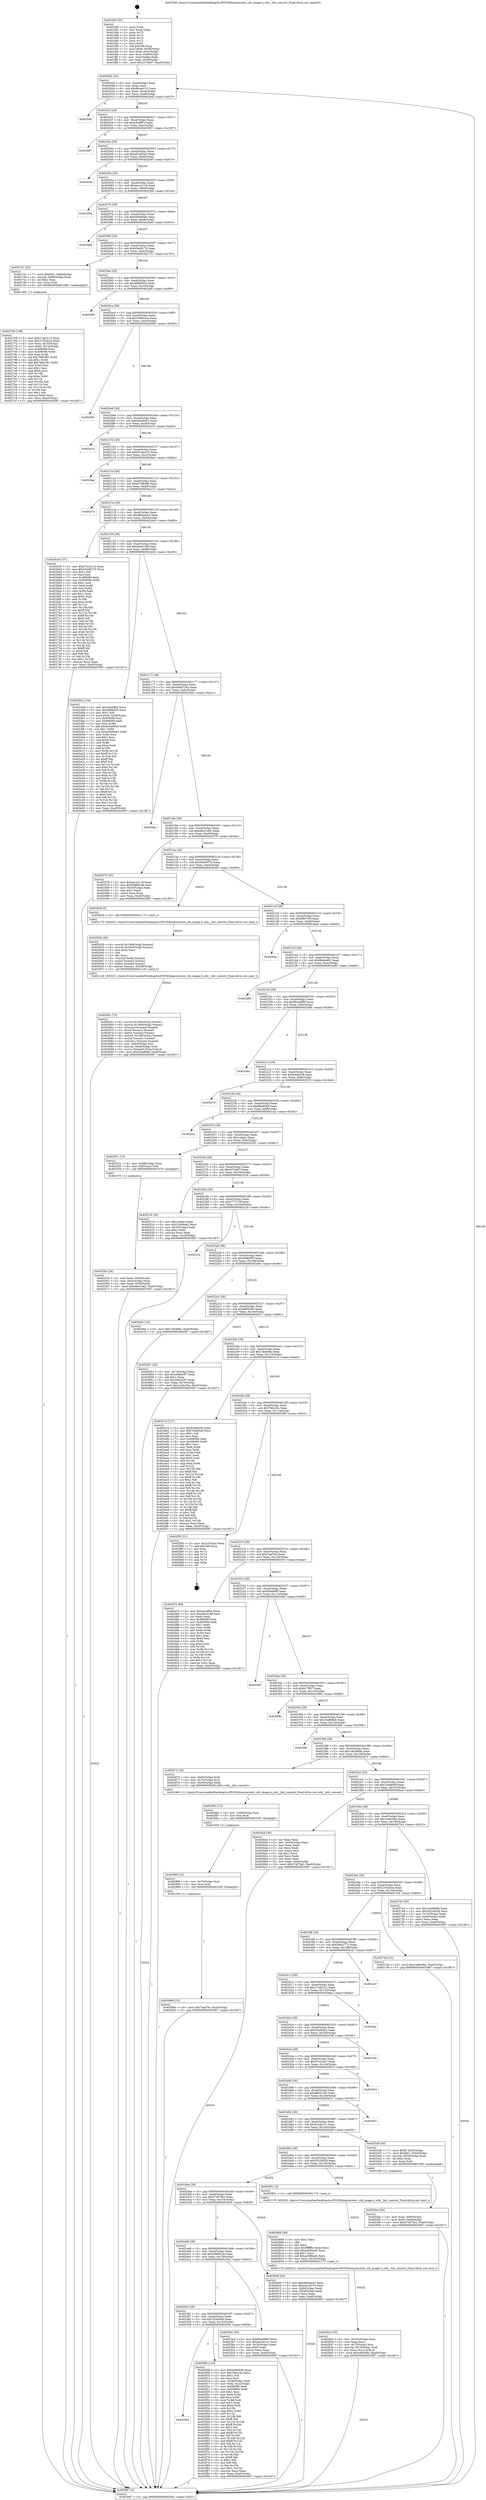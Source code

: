 digraph "0x401fd0" {
  label = "0x401fd0 (/mnt/c/Users/mathe/Desktop/tcc/POCII/binaries/extr_stb_image.h_stbi__hdr_convert_Final-ollvm.out::main(0))"
  labelloc = "t"
  node[shape=record]

  Entry [label="",width=0.3,height=0.3,shape=circle,fillcolor=black,style=filled]
  "0x402002" [label="{
     0x402002 [32]\l
     | [instrs]\l
     &nbsp;&nbsp;0x402002 \<+6\>: mov -0xa0(%rbp),%eax\l
     &nbsp;&nbsp;0x402008 \<+2\>: mov %eax,%ecx\l
     &nbsp;&nbsp;0x40200a \<+6\>: sub $0x86aab110,%ecx\l
     &nbsp;&nbsp;0x402010 \<+6\>: mov %eax,-0xa4(%rbp)\l
     &nbsp;&nbsp;0x402016 \<+6\>: mov %ecx,-0xa8(%rbp)\l
     &nbsp;&nbsp;0x40201c \<+6\>: je 0000000000402b4f \<main+0xb7f\>\l
  }"]
  "0x402b4f" [label="{
     0x402b4f\l
  }", style=dashed]
  "0x402022" [label="{
     0x402022 [28]\l
     | [instrs]\l
     &nbsp;&nbsp;0x402022 \<+5\>: jmp 0000000000402027 \<main+0x57\>\l
     &nbsp;&nbsp;0x402027 \<+6\>: mov -0xa4(%rbp),%eax\l
     &nbsp;&nbsp;0x40202d \<+5\>: sub $0xa4ceff54,%eax\l
     &nbsp;&nbsp;0x402032 \<+6\>: mov %eax,-0xac(%rbp)\l
     &nbsp;&nbsp;0x402038 \<+6\>: je 0000000000403067 \<main+0x1097\>\l
  }"]
  Exit [label="",width=0.3,height=0.3,shape=circle,fillcolor=black,style=filled,peripheries=2]
  "0x403067" [label="{
     0x403067\l
  }", style=dashed]
  "0x40203e" [label="{
     0x40203e [28]\l
     | [instrs]\l
     &nbsp;&nbsp;0x40203e \<+5\>: jmp 0000000000402043 \<main+0x73\>\l
     &nbsp;&nbsp;0x402043 \<+6\>: mov -0xa4(%rbp),%eax\l
     &nbsp;&nbsp;0x402049 \<+5\>: sub $0xad1b92a2,%eax\l
     &nbsp;&nbsp;0x40204e \<+6\>: mov %eax,-0xb0(%rbp)\l
     &nbsp;&nbsp;0x402054 \<+6\>: je 0000000000402b40 \<main+0xb70\>\l
  }"]
  "0x40250e" [label="{
     0x40250e\l
  }", style=dashed]
  "0x402b40" [label="{
     0x402b40\l
  }", style=dashed]
  "0x40205a" [label="{
     0x40205a [28]\l
     | [instrs]\l
     &nbsp;&nbsp;0x40205a \<+5\>: jmp 000000000040205f \<main+0x8f\>\l
     &nbsp;&nbsp;0x40205f \<+6\>: mov -0xa4(%rbp),%eax\l
     &nbsp;&nbsp;0x402065 \<+5\>: sub $0xaec1a118,%eax\l
     &nbsp;&nbsp;0x40206a \<+6\>: mov %eax,-0xb4(%rbp)\l
     &nbsp;&nbsp;0x402070 \<+6\>: je 0000000000402594 \<main+0x5c4\>\l
  }"]
  "0x402f06" [label="{
     0x402f06 [143]\l
     | [instrs]\l
     &nbsp;&nbsp;0x402f06 \<+5\>: mov $0xfc04e039,%eax\l
     &nbsp;&nbsp;0x402f0b \<+5\>: mov $0x79dc242,%ecx\l
     &nbsp;&nbsp;0x402f10 \<+2\>: mov $0x1,%dl\l
     &nbsp;&nbsp;0x402f12 \<+2\>: xor %esi,%esi\l
     &nbsp;&nbsp;0x402f14 \<+3\>: mov -0x38(%rbp),%edi\l
     &nbsp;&nbsp;0x402f17 \<+3\>: mov %edi,-0x2c(%rbp)\l
     &nbsp;&nbsp;0x402f1a \<+7\>: mov 0x406080,%edi\l
     &nbsp;&nbsp;0x402f21 \<+8\>: mov 0x406094,%r8d\l
     &nbsp;&nbsp;0x402f29 \<+3\>: sub $0x1,%esi\l
     &nbsp;&nbsp;0x402f2c \<+3\>: mov %edi,%r9d\l
     &nbsp;&nbsp;0x402f2f \<+3\>: add %esi,%r9d\l
     &nbsp;&nbsp;0x402f32 \<+4\>: imul %r9d,%edi\l
     &nbsp;&nbsp;0x402f36 \<+3\>: and $0x1,%edi\l
     &nbsp;&nbsp;0x402f39 \<+3\>: cmp $0x0,%edi\l
     &nbsp;&nbsp;0x402f3c \<+4\>: sete %r10b\l
     &nbsp;&nbsp;0x402f40 \<+4\>: cmp $0xa,%r8d\l
     &nbsp;&nbsp;0x402f44 \<+4\>: setl %r11b\l
     &nbsp;&nbsp;0x402f48 \<+3\>: mov %r10b,%bl\l
     &nbsp;&nbsp;0x402f4b \<+3\>: xor $0xff,%bl\l
     &nbsp;&nbsp;0x402f4e \<+3\>: mov %r11b,%r14b\l
     &nbsp;&nbsp;0x402f51 \<+4\>: xor $0xff,%r14b\l
     &nbsp;&nbsp;0x402f55 \<+3\>: xor $0x1,%dl\l
     &nbsp;&nbsp;0x402f58 \<+3\>: mov %bl,%r15b\l
     &nbsp;&nbsp;0x402f5b \<+4\>: and $0xff,%r15b\l
     &nbsp;&nbsp;0x402f5f \<+3\>: and %dl,%r10b\l
     &nbsp;&nbsp;0x402f62 \<+3\>: mov %r14b,%r12b\l
     &nbsp;&nbsp;0x402f65 \<+4\>: and $0xff,%r12b\l
     &nbsp;&nbsp;0x402f69 \<+3\>: and %dl,%r11b\l
     &nbsp;&nbsp;0x402f6c \<+3\>: or %r10b,%r15b\l
     &nbsp;&nbsp;0x402f6f \<+3\>: or %r11b,%r12b\l
     &nbsp;&nbsp;0x402f72 \<+3\>: xor %r12b,%r15b\l
     &nbsp;&nbsp;0x402f75 \<+3\>: or %r14b,%bl\l
     &nbsp;&nbsp;0x402f78 \<+3\>: xor $0xff,%bl\l
     &nbsp;&nbsp;0x402f7b \<+3\>: or $0x1,%dl\l
     &nbsp;&nbsp;0x402f7e \<+2\>: and %dl,%bl\l
     &nbsp;&nbsp;0x402f80 \<+3\>: or %bl,%r15b\l
     &nbsp;&nbsp;0x402f83 \<+4\>: test $0x1,%r15b\l
     &nbsp;&nbsp;0x402f87 \<+3\>: cmovne %ecx,%eax\l
     &nbsp;&nbsp;0x402f8a \<+6\>: mov %eax,-0xa0(%rbp)\l
     &nbsp;&nbsp;0x402f90 \<+5\>: jmp 0000000000403087 \<main+0x10b7\>\l
  }"]
  "0x402594" [label="{
     0x402594\l
  }", style=dashed]
  "0x402076" [label="{
     0x402076 [28]\l
     | [instrs]\l
     &nbsp;&nbsp;0x402076 \<+5\>: jmp 000000000040207b \<main+0xab\>\l
     &nbsp;&nbsp;0x40207b \<+6\>: mov -0xa4(%rbp),%eax\l
     &nbsp;&nbsp;0x402081 \<+5\>: sub $0xb409e6ad,%eax\l
     &nbsp;&nbsp;0x402086 \<+6\>: mov %eax,-0xb8(%rbp)\l
     &nbsp;&nbsp;0x40208c \<+6\>: je 00000000004028e8 \<main+0x918\>\l
  }"]
  "0x40289b" [label="{
     0x40289b [15]\l
     | [instrs]\l
     &nbsp;&nbsp;0x40289b \<+10\>: movl $0x7eaf70e,-0xa0(%rbp)\l
     &nbsp;&nbsp;0x4028a5 \<+5\>: jmp 0000000000403087 \<main+0x10b7\>\l
  }"]
  "0x4028e8" [label="{
     0x4028e8\l
  }", style=dashed]
  "0x402092" [label="{
     0x402092 [28]\l
     | [instrs]\l
     &nbsp;&nbsp;0x402092 \<+5\>: jmp 0000000000402097 \<main+0xc7\>\l
     &nbsp;&nbsp;0x402097 \<+6\>: mov -0xa4(%rbp),%eax\l
     &nbsp;&nbsp;0x40209d \<+5\>: sub $0xb5e4817b,%eax\l
     &nbsp;&nbsp;0x4020a2 \<+6\>: mov %eax,-0xbc(%rbp)\l
     &nbsp;&nbsp;0x4020a8 \<+6\>: je 0000000000402751 \<main+0x781\>\l
  }"]
  "0x40288f" [label="{
     0x40288f [12]\l
     | [instrs]\l
     &nbsp;&nbsp;0x40288f \<+4\>: mov -0x70(%rbp),%rsi\l
     &nbsp;&nbsp;0x402893 \<+3\>: mov %rsi,%rdi\l
     &nbsp;&nbsp;0x402896 \<+5\>: call 0000000000401030 \<free@plt\>\l
     | [calls]\l
     &nbsp;&nbsp;0x401030 \{1\} (unknown)\l
  }"]
  "0x402751" [label="{
     0x402751 [23]\l
     | [instrs]\l
     &nbsp;&nbsp;0x402751 \<+7\>: movl $0xfe01,-0x68(%rbp)\l
     &nbsp;&nbsp;0x402758 \<+4\>: movslq -0x68(%rbp),%rax\l
     &nbsp;&nbsp;0x40275c \<+4\>: shl $0x2,%rax\l
     &nbsp;&nbsp;0x402760 \<+3\>: mov %rax,%rdi\l
     &nbsp;&nbsp;0x402763 \<+5\>: call 0000000000401060 \<malloc@plt\>\l
     | [calls]\l
     &nbsp;&nbsp;0x401060 \{1\} (unknown)\l
  }"]
  "0x4020ae" [label="{
     0x4020ae [28]\l
     | [instrs]\l
     &nbsp;&nbsp;0x4020ae \<+5\>: jmp 00000000004020b3 \<main+0xe3\>\l
     &nbsp;&nbsp;0x4020b3 \<+6\>: mov -0xa4(%rbp),%eax\l
     &nbsp;&nbsp;0x4020b9 \<+5\>: sub $0xbfd86d1b,%eax\l
     &nbsp;&nbsp;0x4020be \<+6\>: mov %eax,-0xc0(%rbp)\l
     &nbsp;&nbsp;0x4020c4 \<+6\>: je 0000000000402d6f \<main+0xd9f\>\l
  }"]
  "0x402883" [label="{
     0x402883 [12]\l
     | [instrs]\l
     &nbsp;&nbsp;0x402883 \<+4\>: mov -0x60(%rbp),%rsi\l
     &nbsp;&nbsp;0x402887 \<+3\>: mov %rsi,%rdi\l
     &nbsp;&nbsp;0x40288a \<+5\>: call 0000000000401030 \<free@plt\>\l
     | [calls]\l
     &nbsp;&nbsp;0x401030 \{1\} (unknown)\l
  }"]
  "0x402d6f" [label="{
     0x402d6f\l
  }", style=dashed]
  "0x4020ca" [label="{
     0x4020ca [28]\l
     | [instrs]\l
     &nbsp;&nbsp;0x4020ca \<+5\>: jmp 00000000004020cf \<main+0xff\>\l
     &nbsp;&nbsp;0x4020cf \<+6\>: mov -0xa4(%rbp),%eax\l
     &nbsp;&nbsp;0x4020d5 \<+5\>: sub $0xc096caca,%eax\l
     &nbsp;&nbsp;0x4020da \<+6\>: mov %eax,-0xc4(%rbp)\l
     &nbsp;&nbsp;0x4020e0 \<+6\>: je 0000000000402909 \<main+0x939\>\l
  }"]
  "0x40282e" [label="{
     0x40282e [35]\l
     | [instrs]\l
     &nbsp;&nbsp;0x40282e \<+6\>: mov -0x16c(%rbp),%ecx\l
     &nbsp;&nbsp;0x402834 \<+3\>: imul %eax,%ecx\l
     &nbsp;&nbsp;0x402837 \<+4\>: mov -0x70(%rbp),%rsi\l
     &nbsp;&nbsp;0x40283b \<+4\>: movslq -0x74(%rbp),%rdi\l
     &nbsp;&nbsp;0x40283f \<+3\>: mov %ecx,(%rsi,%rdi,4)\l
     &nbsp;&nbsp;0x402842 \<+10\>: movl $0x4d6549b,-0xa0(%rbp)\l
     &nbsp;&nbsp;0x40284c \<+5\>: jmp 0000000000403087 \<main+0x10b7\>\l
  }"]
  "0x402909" [label="{
     0x402909\l
  }", style=dashed]
  "0x4020e6" [label="{
     0x4020e6 [28]\l
     | [instrs]\l
     &nbsp;&nbsp;0x4020e6 \<+5\>: jmp 00000000004020eb \<main+0x11b\>\l
     &nbsp;&nbsp;0x4020eb \<+6\>: mov -0xa4(%rbp),%eax\l
     &nbsp;&nbsp;0x4020f1 \<+5\>: sub $0xd2b36d53,%eax\l
     &nbsp;&nbsp;0x4020f6 \<+6\>: mov %eax,-0xc8(%rbp)\l
     &nbsp;&nbsp;0x4020fc \<+6\>: je 0000000000402a10 \<main+0xa40\>\l
  }"]
  "0x402806" [label="{
     0x402806 [40]\l
     | [instrs]\l
     &nbsp;&nbsp;0x402806 \<+5\>: mov $0x2,%ecx\l
     &nbsp;&nbsp;0x40280b \<+1\>: cltd\l
     &nbsp;&nbsp;0x40280c \<+2\>: idiv %ecx\l
     &nbsp;&nbsp;0x40280e \<+6\>: imul $0xfffffffe,%edx,%ecx\l
     &nbsp;&nbsp;0x402814 \<+6\>: add $0xa4586ad5,%ecx\l
     &nbsp;&nbsp;0x40281a \<+3\>: add $0x1,%ecx\l
     &nbsp;&nbsp;0x40281d \<+6\>: sub $0xa4586ad5,%ecx\l
     &nbsp;&nbsp;0x402823 \<+6\>: mov %ecx,-0x16c(%rbp)\l
     &nbsp;&nbsp;0x402829 \<+5\>: call 0000000000401170 \<next_i\>\l
     | [calls]\l
     &nbsp;&nbsp;0x401170 \{65025\} (/mnt/c/Users/mathe/Desktop/tcc/POCII/binaries/extr_stb_image.h_stbi__hdr_convert_Final-ollvm.out::next_i)\l
  }"]
  "0x402a10" [label="{
     0x402a10\l
  }", style=dashed]
  "0x402102" [label="{
     0x402102 [28]\l
     | [instrs]\l
     &nbsp;&nbsp;0x402102 \<+5\>: jmp 0000000000402107 \<main+0x137\>\l
     &nbsp;&nbsp;0x402107 \<+6\>: mov -0xa4(%rbp),%eax\l
     &nbsp;&nbsp;0x40210d \<+5\>: sub $0xd524e415,%eax\l
     &nbsp;&nbsp;0x402112 \<+6\>: mov %eax,-0xcc(%rbp)\l
     &nbsp;&nbsp;0x402118 \<+6\>: je 00000000004028aa \<main+0x8da\>\l
  }"]
  "0x402768" [label="{
     0x402768 [108]\l
     | [instrs]\l
     &nbsp;&nbsp;0x402768 \<+5\>: mov $0x27442c12,%ecx\l
     &nbsp;&nbsp;0x40276d \<+5\>: mov $0x237bcb3a,%edx\l
     &nbsp;&nbsp;0x402772 \<+4\>: mov %rax,-0x70(%rbp)\l
     &nbsp;&nbsp;0x402776 \<+7\>: movl $0x0,-0x74(%rbp)\l
     &nbsp;&nbsp;0x40277d \<+7\>: mov 0x406080,%esi\l
     &nbsp;&nbsp;0x402784 \<+8\>: mov 0x406094,%r8d\l
     &nbsp;&nbsp;0x40278c \<+3\>: mov %esi,%r9d\l
     &nbsp;&nbsp;0x40278f \<+7\>: sub $0x76fb1f81,%r9d\l
     &nbsp;&nbsp;0x402796 \<+4\>: sub $0x1,%r9d\l
     &nbsp;&nbsp;0x40279a \<+7\>: add $0x76fb1f81,%r9d\l
     &nbsp;&nbsp;0x4027a1 \<+4\>: imul %r9d,%esi\l
     &nbsp;&nbsp;0x4027a5 \<+3\>: and $0x1,%esi\l
     &nbsp;&nbsp;0x4027a8 \<+3\>: cmp $0x0,%esi\l
     &nbsp;&nbsp;0x4027ab \<+4\>: sete %r10b\l
     &nbsp;&nbsp;0x4027af \<+4\>: cmp $0xa,%r8d\l
     &nbsp;&nbsp;0x4027b3 \<+4\>: setl %r11b\l
     &nbsp;&nbsp;0x4027b7 \<+3\>: mov %r10b,%bl\l
     &nbsp;&nbsp;0x4027ba \<+3\>: and %r11b,%bl\l
     &nbsp;&nbsp;0x4027bd \<+3\>: xor %r11b,%r10b\l
     &nbsp;&nbsp;0x4027c0 \<+3\>: or %r10b,%bl\l
     &nbsp;&nbsp;0x4027c3 \<+3\>: test $0x1,%bl\l
     &nbsp;&nbsp;0x4027c6 \<+3\>: cmovne %edx,%ecx\l
     &nbsp;&nbsp;0x4027c9 \<+6\>: mov %ecx,-0xa0(%rbp)\l
     &nbsp;&nbsp;0x4027cf \<+5\>: jmp 0000000000403087 \<main+0x10b7\>\l
  }"]
  "0x4028aa" [label="{
     0x4028aa\l
  }", style=dashed]
  "0x40211e" [label="{
     0x40211e [28]\l
     | [instrs]\l
     &nbsp;&nbsp;0x40211e \<+5\>: jmp 0000000000402123 \<main+0x153\>\l
     &nbsp;&nbsp;0x402123 \<+6\>: mov -0xa4(%rbp),%eax\l
     &nbsp;&nbsp;0x402129 \<+5\>: sub $0xd7f38496,%eax\l
     &nbsp;&nbsp;0x40212e \<+6\>: mov %eax,-0xd0(%rbp)\l
     &nbsp;&nbsp;0x402134 \<+6\>: je 0000000000402c7c \<main+0xcac\>\l
  }"]
  "0x40265c" [label="{
     0x40265c [72]\l
     | [instrs]\l
     &nbsp;&nbsp;0x40265c \<+8\>: movsd 0x19b4(%rip),%xmm1\l
     &nbsp;&nbsp;0x402664 \<+8\>: movsd 0x19b4(%rip),%xmm2\l
     &nbsp;&nbsp;0x40266c \<+4\>: cvtss2sd %xmm0,%xmm0\l
     &nbsp;&nbsp;0x402670 \<+4\>: divsd %xmm2,%xmm0\l
     &nbsp;&nbsp;0x402674 \<+4\>: addsd %xmm0,%xmm1\l
     &nbsp;&nbsp;0x402678 \<+8\>: movsd -0x168(%rbp),%xmm0\l
     &nbsp;&nbsp;0x402680 \<+4\>: mulsd %xmm1,%xmm0\l
     &nbsp;&nbsp;0x402684 \<+4\>: cvtsd2ss %xmm0,%xmm0\l
     &nbsp;&nbsp;0x402688 \<+4\>: mov -0x60(%rbp),%rsi\l
     &nbsp;&nbsp;0x40268c \<+4\>: movslq -0x64(%rbp),%rdi\l
     &nbsp;&nbsp;0x402690 \<+5\>: movss %xmm0,(%rsi,%rdi,4)\l
     &nbsp;&nbsp;0x402695 \<+10\>: movl $0x1b4a80ef,-0xa0(%rbp)\l
     &nbsp;&nbsp;0x40269f \<+5\>: jmp 0000000000403087 \<main+0x10b7\>\l
  }"]
  "0x402c7c" [label="{
     0x402c7c\l
  }", style=dashed]
  "0x40213a" [label="{
     0x40213a [28]\l
     | [instrs]\l
     &nbsp;&nbsp;0x40213a \<+5\>: jmp 000000000040213f \<main+0x16f\>\l
     &nbsp;&nbsp;0x40213f \<+6\>: mov -0xa4(%rbp),%eax\l
     &nbsp;&nbsp;0x402145 \<+5\>: sub $0xd8e4ae43,%eax\l
     &nbsp;&nbsp;0x40214a \<+6\>: mov %eax,-0xd4(%rbp)\l
     &nbsp;&nbsp;0x402150 \<+6\>: je 00000000004026c8 \<main+0x6f8\>\l
  }"]
  "0x40262b" [label="{
     0x40262b [49]\l
     | [instrs]\l
     &nbsp;&nbsp;0x40262b \<+8\>: movsd 0x19dd(%rip),%xmm0\l
     &nbsp;&nbsp;0x402633 \<+8\>: movsd 0x19ed(%rip),%xmm1\l
     &nbsp;&nbsp;0x40263b \<+5\>: mov $0x2,%ecx\l
     &nbsp;&nbsp;0x402640 \<+1\>: cltd\l
     &nbsp;&nbsp;0x402641 \<+2\>: idiv %ecx\l
     &nbsp;&nbsp;0x402643 \<+4\>: cvtsi2sd %edx,%xmm2\l
     &nbsp;&nbsp;0x402647 \<+4\>: mulsd %xmm2,%xmm1\l
     &nbsp;&nbsp;0x40264b \<+4\>: addsd %xmm0,%xmm1\l
     &nbsp;&nbsp;0x40264f \<+8\>: movsd %xmm1,-0x168(%rbp)\l
     &nbsp;&nbsp;0x402657 \<+5\>: call 00000000004011e0 \<next_f\>\l
     | [calls]\l
     &nbsp;&nbsp;0x4011e0 \{65025\} (/mnt/c/Users/mathe/Desktop/tcc/POCII/binaries/extr_stb_image.h_stbi__hdr_convert_Final-ollvm.out::next_f)\l
  }"]
  "0x4026c8" [label="{
     0x4026c8 [137]\l
     | [instrs]\l
     &nbsp;&nbsp;0x4026c8 \<+5\>: mov $0x27442c12,%eax\l
     &nbsp;&nbsp;0x4026cd \<+5\>: mov $0xb5e4817b,%ecx\l
     &nbsp;&nbsp;0x4026d2 \<+2\>: mov $0x1,%dl\l
     &nbsp;&nbsp;0x4026d4 \<+2\>: xor %esi,%esi\l
     &nbsp;&nbsp;0x4026d6 \<+7\>: mov 0x406080,%edi\l
     &nbsp;&nbsp;0x4026dd \<+8\>: mov 0x406094,%r8d\l
     &nbsp;&nbsp;0x4026e5 \<+3\>: sub $0x1,%esi\l
     &nbsp;&nbsp;0x4026e8 \<+3\>: mov %edi,%r9d\l
     &nbsp;&nbsp;0x4026eb \<+3\>: add %esi,%r9d\l
     &nbsp;&nbsp;0x4026ee \<+4\>: imul %r9d,%edi\l
     &nbsp;&nbsp;0x4026f2 \<+3\>: and $0x1,%edi\l
     &nbsp;&nbsp;0x4026f5 \<+3\>: cmp $0x0,%edi\l
     &nbsp;&nbsp;0x4026f8 \<+4\>: sete %r10b\l
     &nbsp;&nbsp;0x4026fc \<+4\>: cmp $0xa,%r8d\l
     &nbsp;&nbsp;0x402700 \<+4\>: setl %r11b\l
     &nbsp;&nbsp;0x402704 \<+3\>: mov %r10b,%bl\l
     &nbsp;&nbsp;0x402707 \<+3\>: xor $0xff,%bl\l
     &nbsp;&nbsp;0x40270a \<+3\>: mov %r11b,%r14b\l
     &nbsp;&nbsp;0x40270d \<+4\>: xor $0xff,%r14b\l
     &nbsp;&nbsp;0x402711 \<+3\>: xor $0x0,%dl\l
     &nbsp;&nbsp;0x402714 \<+3\>: mov %bl,%r15b\l
     &nbsp;&nbsp;0x402717 \<+4\>: and $0x0,%r15b\l
     &nbsp;&nbsp;0x40271b \<+3\>: and %dl,%r10b\l
     &nbsp;&nbsp;0x40271e \<+3\>: mov %r14b,%r12b\l
     &nbsp;&nbsp;0x402721 \<+4\>: and $0x0,%r12b\l
     &nbsp;&nbsp;0x402725 \<+3\>: and %dl,%r11b\l
     &nbsp;&nbsp;0x402728 \<+3\>: or %r10b,%r15b\l
     &nbsp;&nbsp;0x40272b \<+3\>: or %r11b,%r12b\l
     &nbsp;&nbsp;0x40272e \<+3\>: xor %r12b,%r15b\l
     &nbsp;&nbsp;0x402731 \<+3\>: or %r14b,%bl\l
     &nbsp;&nbsp;0x402734 \<+3\>: xor $0xff,%bl\l
     &nbsp;&nbsp;0x402737 \<+3\>: or $0x0,%dl\l
     &nbsp;&nbsp;0x40273a \<+2\>: and %dl,%bl\l
     &nbsp;&nbsp;0x40273c \<+3\>: or %bl,%r15b\l
     &nbsp;&nbsp;0x40273f \<+4\>: test $0x1,%r15b\l
     &nbsp;&nbsp;0x402743 \<+3\>: cmovne %ecx,%eax\l
     &nbsp;&nbsp;0x402746 \<+6\>: mov %eax,-0xa0(%rbp)\l
     &nbsp;&nbsp;0x40274c \<+5\>: jmp 0000000000403087 \<main+0x10b7\>\l
  }"]
  "0x402156" [label="{
     0x402156 [28]\l
     | [instrs]\l
     &nbsp;&nbsp;0x402156 \<+5\>: jmp 000000000040215b \<main+0x18b\>\l
     &nbsp;&nbsp;0x40215b \<+6\>: mov -0xa4(%rbp),%eax\l
     &nbsp;&nbsp;0x402161 \<+5\>: sub $0xdeb41f4f,%eax\l
     &nbsp;&nbsp;0x402166 \<+6\>: mov %eax,-0xd8(%rbp)\l
     &nbsp;&nbsp;0x40216c \<+6\>: je 0000000000402dd4 \<main+0xe04\>\l
  }"]
  "0x4025ee" [label="{
     0x4025ee [26]\l
     | [instrs]\l
     &nbsp;&nbsp;0x4025ee \<+4\>: mov %rax,-0x60(%rbp)\l
     &nbsp;&nbsp;0x4025f2 \<+7\>: movl $0x0,-0x64(%rbp)\l
     &nbsp;&nbsp;0x4025f9 \<+10\>: movl $0x574f73b2,-0xa0(%rbp)\l
     &nbsp;&nbsp;0x402603 \<+5\>: jmp 0000000000403087 \<main+0x10b7\>\l
  }"]
  "0x402dd4" [label="{
     0x402dd4 [154]\l
     | [instrs]\l
     &nbsp;&nbsp;0x402dd4 \<+5\>: mov $0xa4ceff54,%eax\l
     &nbsp;&nbsp;0x402dd9 \<+5\>: mov $0x408b005,%ecx\l
     &nbsp;&nbsp;0x402dde \<+2\>: mov $0x1,%dl\l
     &nbsp;&nbsp;0x402de0 \<+7\>: movl $0x0,-0x38(%rbp)\l
     &nbsp;&nbsp;0x402de7 \<+7\>: mov 0x406080,%esi\l
     &nbsp;&nbsp;0x402dee \<+7\>: mov 0x406094,%edi\l
     &nbsp;&nbsp;0x402df5 \<+3\>: mov %esi,%r8d\l
     &nbsp;&nbsp;0x402df8 \<+7\>: add $0x4e5a6943,%r8d\l
     &nbsp;&nbsp;0x402dff \<+4\>: sub $0x1,%r8d\l
     &nbsp;&nbsp;0x402e03 \<+7\>: sub $0x4e5a6943,%r8d\l
     &nbsp;&nbsp;0x402e0a \<+4\>: imul %r8d,%esi\l
     &nbsp;&nbsp;0x402e0e \<+3\>: and $0x1,%esi\l
     &nbsp;&nbsp;0x402e11 \<+3\>: cmp $0x0,%esi\l
     &nbsp;&nbsp;0x402e14 \<+4\>: sete %r9b\l
     &nbsp;&nbsp;0x402e18 \<+3\>: cmp $0xa,%edi\l
     &nbsp;&nbsp;0x402e1b \<+4\>: setl %r10b\l
     &nbsp;&nbsp;0x402e1f \<+3\>: mov %r9b,%r11b\l
     &nbsp;&nbsp;0x402e22 \<+4\>: xor $0xff,%r11b\l
     &nbsp;&nbsp;0x402e26 \<+3\>: mov %r10b,%bl\l
     &nbsp;&nbsp;0x402e29 \<+3\>: xor $0xff,%bl\l
     &nbsp;&nbsp;0x402e2c \<+3\>: xor $0x0,%dl\l
     &nbsp;&nbsp;0x402e2f \<+3\>: mov %r11b,%r14b\l
     &nbsp;&nbsp;0x402e32 \<+4\>: and $0x0,%r14b\l
     &nbsp;&nbsp;0x402e36 \<+3\>: and %dl,%r9b\l
     &nbsp;&nbsp;0x402e39 \<+3\>: mov %bl,%r15b\l
     &nbsp;&nbsp;0x402e3c \<+4\>: and $0x0,%r15b\l
     &nbsp;&nbsp;0x402e40 \<+3\>: and %dl,%r10b\l
     &nbsp;&nbsp;0x402e43 \<+3\>: or %r9b,%r14b\l
     &nbsp;&nbsp;0x402e46 \<+3\>: or %r10b,%r15b\l
     &nbsp;&nbsp;0x402e49 \<+3\>: xor %r15b,%r14b\l
     &nbsp;&nbsp;0x402e4c \<+3\>: or %bl,%r11b\l
     &nbsp;&nbsp;0x402e4f \<+4\>: xor $0xff,%r11b\l
     &nbsp;&nbsp;0x402e53 \<+3\>: or $0x0,%dl\l
     &nbsp;&nbsp;0x402e56 \<+3\>: and %dl,%r11b\l
     &nbsp;&nbsp;0x402e59 \<+3\>: or %r11b,%r14b\l
     &nbsp;&nbsp;0x402e5c \<+4\>: test $0x1,%r14b\l
     &nbsp;&nbsp;0x402e60 \<+3\>: cmovne %ecx,%eax\l
     &nbsp;&nbsp;0x402e63 \<+6\>: mov %eax,-0xa0(%rbp)\l
     &nbsp;&nbsp;0x402e69 \<+5\>: jmp 0000000000403087 \<main+0x10b7\>\l
  }"]
  "0x402172" [label="{
     0x402172 [28]\l
     | [instrs]\l
     &nbsp;&nbsp;0x402172 \<+5\>: jmp 0000000000402177 \<main+0x1a7\>\l
     &nbsp;&nbsp;0x402177 \<+6\>: mov -0xa4(%rbp),%eax\l
     &nbsp;&nbsp;0x40217d \<+5\>: sub $0xe0b87242,%eax\l
     &nbsp;&nbsp;0x402182 \<+6\>: mov %eax,-0xdc(%rbp)\l
     &nbsp;&nbsp;0x402188 \<+6\>: je 00000000004029ec \<main+0xa1c\>\l
  }"]
  "0x4024f2" [label="{
     0x4024f2 [28]\l
     | [instrs]\l
     &nbsp;&nbsp;0x4024f2 \<+5\>: jmp 00000000004024f7 \<main+0x527\>\l
     &nbsp;&nbsp;0x4024f7 \<+6\>: mov -0xa4(%rbp),%eax\l
     &nbsp;&nbsp;0x4024fd \<+5\>: sub $0x742b00af,%eax\l
     &nbsp;&nbsp;0x402502 \<+6\>: mov %eax,-0x15c(%rbp)\l
     &nbsp;&nbsp;0x402508 \<+6\>: je 0000000000402f06 \<main+0xf36\>\l
  }"]
  "0x4029ec" [label="{
     0x4029ec\l
  }", style=dashed]
  "0x40218e" [label="{
     0x40218e [28]\l
     | [instrs]\l
     &nbsp;&nbsp;0x40218e \<+5\>: jmp 0000000000402193 \<main+0x1c3\>\l
     &nbsp;&nbsp;0x402193 \<+6\>: mov -0xa4(%rbp),%eax\l
     &nbsp;&nbsp;0x402199 \<+5\>: sub $0xe8e47a62,%eax\l
     &nbsp;&nbsp;0x40219e \<+6\>: mov %eax,-0xe0(%rbp)\l
     &nbsp;&nbsp;0x4021a4 \<+6\>: je 0000000000402576 \<main+0x5a6\>\l
  }"]
  "0x4025b2" [label="{
     0x4025b2 [30]\l
     | [instrs]\l
     &nbsp;&nbsp;0x4025b2 \<+5\>: mov $0xf9ced960,%eax\l
     &nbsp;&nbsp;0x4025b7 \<+5\>: mov $0x4c24e1c1,%ecx\l
     &nbsp;&nbsp;0x4025bc \<+3\>: mov -0x30(%rbp),%edx\l
     &nbsp;&nbsp;0x4025bf \<+3\>: cmp $0x0,%edx\l
     &nbsp;&nbsp;0x4025c2 \<+3\>: cmove %ecx,%eax\l
     &nbsp;&nbsp;0x4025c5 \<+6\>: mov %eax,-0xa0(%rbp)\l
     &nbsp;&nbsp;0x4025cb \<+5\>: jmp 0000000000403087 \<main+0x10b7\>\l
  }"]
  "0x402576" [label="{
     0x402576 [30]\l
     | [instrs]\l
     &nbsp;&nbsp;0x402576 \<+5\>: mov $0xaec1a118,%eax\l
     &nbsp;&nbsp;0x40257b \<+5\>: mov $0x5d8891de,%ecx\l
     &nbsp;&nbsp;0x402580 \<+3\>: mov -0x30(%rbp),%edx\l
     &nbsp;&nbsp;0x402583 \<+3\>: cmp $0x1,%edx\l
     &nbsp;&nbsp;0x402586 \<+3\>: cmovl %ecx,%eax\l
     &nbsp;&nbsp;0x402589 \<+6\>: mov %eax,-0xa0(%rbp)\l
     &nbsp;&nbsp;0x40258f \<+5\>: jmp 0000000000403087 \<main+0x10b7\>\l
  }"]
  "0x4021aa" [label="{
     0x4021aa [28]\l
     | [instrs]\l
     &nbsp;&nbsp;0x4021aa \<+5\>: jmp 00000000004021af \<main+0x1df\>\l
     &nbsp;&nbsp;0x4021af \<+6\>: mov -0xa4(%rbp),%eax\l
     &nbsp;&nbsp;0x4021b5 \<+5\>: sub $0xed2c8370,%eax\l
     &nbsp;&nbsp;0x4021ba \<+6\>: mov %eax,-0xe4(%rbp)\l
     &nbsp;&nbsp;0x4021c0 \<+6\>: je 0000000000402626 \<main+0x656\>\l
  }"]
  "0x4024d6" [label="{
     0x4024d6 [28]\l
     | [instrs]\l
     &nbsp;&nbsp;0x4024d6 \<+5\>: jmp 00000000004024db \<main+0x50b\>\l
     &nbsp;&nbsp;0x4024db \<+6\>: mov -0xa4(%rbp),%eax\l
     &nbsp;&nbsp;0x4024e1 \<+5\>: sub $0x5d8891de,%eax\l
     &nbsp;&nbsp;0x4024e6 \<+6\>: mov %eax,-0x158(%rbp)\l
     &nbsp;&nbsp;0x4024ec \<+6\>: je 00000000004025b2 \<main+0x5e2\>\l
  }"]
  "0x402626" [label="{
     0x402626 [5]\l
     | [instrs]\l
     &nbsp;&nbsp;0x402626 \<+5\>: call 0000000000401170 \<next_i\>\l
     | [calls]\l
     &nbsp;&nbsp;0x401170 \{65025\} (/mnt/c/Users/mathe/Desktop/tcc/POCII/binaries/extr_stb_image.h_stbi__hdr_convert_Final-ollvm.out::next_i)\l
  }"]
  "0x4021c6" [label="{
     0x4021c6 [28]\l
     | [instrs]\l
     &nbsp;&nbsp;0x4021c6 \<+5\>: jmp 00000000004021cb \<main+0x1fb\>\l
     &nbsp;&nbsp;0x4021cb \<+6\>: mov -0xa4(%rbp),%eax\l
     &nbsp;&nbsp;0x4021d1 \<+5\>: sub $0xf4fb705f,%eax\l
     &nbsp;&nbsp;0x4021d6 \<+6\>: mov %eax,-0xe8(%rbp)\l
     &nbsp;&nbsp;0x4021dc \<+6\>: je 0000000000402baa \<main+0xbda\>\l
  }"]
  "0x402608" [label="{
     0x402608 [30]\l
     | [instrs]\l
     &nbsp;&nbsp;0x402608 \<+5\>: mov $0xd8e4ae43,%eax\l
     &nbsp;&nbsp;0x40260d \<+5\>: mov $0xed2c8370,%ecx\l
     &nbsp;&nbsp;0x402612 \<+3\>: mov -0x64(%rbp),%edx\l
     &nbsp;&nbsp;0x402615 \<+3\>: cmp -0x54(%rbp),%edx\l
     &nbsp;&nbsp;0x402618 \<+3\>: cmovl %ecx,%eax\l
     &nbsp;&nbsp;0x40261b \<+6\>: mov %eax,-0xa0(%rbp)\l
     &nbsp;&nbsp;0x402621 \<+5\>: jmp 0000000000403087 \<main+0x10b7\>\l
  }"]
  "0x402baa" [label="{
     0x402baa\l
  }", style=dashed]
  "0x4021e2" [label="{
     0x4021e2 [28]\l
     | [instrs]\l
     &nbsp;&nbsp;0x4021e2 \<+5\>: jmp 00000000004021e7 \<main+0x217\>\l
     &nbsp;&nbsp;0x4021e7 \<+6\>: mov -0xa4(%rbp),%eax\l
     &nbsp;&nbsp;0x4021ed \<+5\>: sub $0xf8e6ed62,%eax\l
     &nbsp;&nbsp;0x4021f2 \<+6\>: mov %eax,-0xec(%rbp)\l
     &nbsp;&nbsp;0x4021f8 \<+6\>: je 0000000000402a66 \<main+0xa96\>\l
  }"]
  "0x4024ba" [label="{
     0x4024ba [28]\l
     | [instrs]\l
     &nbsp;&nbsp;0x4024ba \<+5\>: jmp 00000000004024bf \<main+0x4ef\>\l
     &nbsp;&nbsp;0x4024bf \<+6\>: mov -0xa4(%rbp),%eax\l
     &nbsp;&nbsp;0x4024c5 \<+5\>: sub $0x574f73b2,%eax\l
     &nbsp;&nbsp;0x4024ca \<+6\>: mov %eax,-0x154(%rbp)\l
     &nbsp;&nbsp;0x4024d0 \<+6\>: je 0000000000402608 \<main+0x638\>\l
  }"]
  "0x402a66" [label="{
     0x402a66\l
  }", style=dashed]
  "0x4021fe" [label="{
     0x4021fe [28]\l
     | [instrs]\l
     &nbsp;&nbsp;0x4021fe \<+5\>: jmp 0000000000402203 \<main+0x233\>\l
     &nbsp;&nbsp;0x402203 \<+6\>: mov -0xa4(%rbp),%eax\l
     &nbsp;&nbsp;0x402209 \<+5\>: sub $0xf9ced960,%eax\l
     &nbsp;&nbsp;0x40220e \<+6\>: mov %eax,-0xf0(%rbp)\l
     &nbsp;&nbsp;0x402214 \<+6\>: je 0000000000402c6d \<main+0xc9d\>\l
  }"]
  "0x402801" [label="{
     0x402801 [5]\l
     | [instrs]\l
     &nbsp;&nbsp;0x402801 \<+5\>: call 0000000000401170 \<next_i\>\l
     | [calls]\l
     &nbsp;&nbsp;0x401170 \{65025\} (/mnt/c/Users/mathe/Desktop/tcc/POCII/binaries/extr_stb_image.h_stbi__hdr_convert_Final-ollvm.out::next_i)\l
  }"]
  "0x402c6d" [label="{
     0x402c6d\l
  }", style=dashed]
  "0x40221a" [label="{
     0x40221a [28]\l
     | [instrs]\l
     &nbsp;&nbsp;0x40221a \<+5\>: jmp 000000000040221f \<main+0x24f\>\l
     &nbsp;&nbsp;0x40221f \<+6\>: mov -0xa4(%rbp),%eax\l
     &nbsp;&nbsp;0x402225 \<+5\>: sub $0xfc04e039,%eax\l
     &nbsp;&nbsp;0x40222a \<+6\>: mov %eax,-0xf4(%rbp)\l
     &nbsp;&nbsp;0x402230 \<+6\>: je 000000000040307d \<main+0x10ad\>\l
  }"]
  "0x40249e" [label="{
     0x40249e [28]\l
     | [instrs]\l
     &nbsp;&nbsp;0x40249e \<+5\>: jmp 00000000004024a3 \<main+0x4d3\>\l
     &nbsp;&nbsp;0x4024a3 \<+6\>: mov -0xa4(%rbp),%eax\l
     &nbsp;&nbsp;0x4024a9 \<+5\>: sub $0x55228458,%eax\l
     &nbsp;&nbsp;0x4024ae \<+6\>: mov %eax,-0x150(%rbp)\l
     &nbsp;&nbsp;0x4024b4 \<+6\>: je 0000000000402801 \<main+0x831\>\l
  }"]
  "0x40307d" [label="{
     0x40307d\l
  }", style=dashed]
  "0x402236" [label="{
     0x402236 [28]\l
     | [instrs]\l
     &nbsp;&nbsp;0x402236 \<+5\>: jmp 000000000040223b \<main+0x26b\>\l
     &nbsp;&nbsp;0x40223b \<+6\>: mov -0xa4(%rbp),%eax\l
     &nbsp;&nbsp;0x402241 \<+5\>: sub $0xffab9045,%eax\l
     &nbsp;&nbsp;0x402246 \<+6\>: mov %eax,-0xf8(%rbp)\l
     &nbsp;&nbsp;0x40224c \<+6\>: je 0000000000402c2a \<main+0xc5a\>\l
  }"]
  "0x4025d0" [label="{
     0x4025d0 [30]\l
     | [instrs]\l
     &nbsp;&nbsp;0x4025d0 \<+7\>: movl $0xff,-0x50(%rbp)\l
     &nbsp;&nbsp;0x4025d7 \<+7\>: movl $0xfe01,-0x54(%rbp)\l
     &nbsp;&nbsp;0x4025de \<+4\>: movslq -0x54(%rbp),%rax\l
     &nbsp;&nbsp;0x4025e2 \<+4\>: shl $0x2,%rax\l
     &nbsp;&nbsp;0x4025e6 \<+3\>: mov %rax,%rdi\l
     &nbsp;&nbsp;0x4025e9 \<+5\>: call 0000000000401060 \<malloc@plt\>\l
     | [calls]\l
     &nbsp;&nbsp;0x401060 \{1\} (unknown)\l
  }"]
  "0x402c2a" [label="{
     0x402c2a\l
  }", style=dashed]
  "0x402252" [label="{
     0x402252 [28]\l
     | [instrs]\l
     &nbsp;&nbsp;0x402252 \<+5\>: jmp 0000000000402257 \<main+0x287\>\l
     &nbsp;&nbsp;0x402257 \<+6\>: mov -0xa4(%rbp),%eax\l
     &nbsp;&nbsp;0x40225d \<+5\>: sub $0x1cdabc,%eax\l
     &nbsp;&nbsp;0x402262 \<+6\>: mov %eax,-0xfc(%rbp)\l
     &nbsp;&nbsp;0x402268 \<+6\>: je 0000000000402551 \<main+0x581\>\l
  }"]
  "0x402482" [label="{
     0x402482 [28]\l
     | [instrs]\l
     &nbsp;&nbsp;0x402482 \<+5\>: jmp 0000000000402487 \<main+0x4b7\>\l
     &nbsp;&nbsp;0x402487 \<+6\>: mov -0xa4(%rbp),%eax\l
     &nbsp;&nbsp;0x40248d \<+5\>: sub $0x4c24e1c1,%eax\l
     &nbsp;&nbsp;0x402492 \<+6\>: mov %eax,-0x14c(%rbp)\l
     &nbsp;&nbsp;0x402498 \<+6\>: je 00000000004025d0 \<main+0x600\>\l
  }"]
  "0x402551" [label="{
     0x402551 [13]\l
     | [instrs]\l
     &nbsp;&nbsp;0x402551 \<+4\>: mov -0x48(%rbp),%rax\l
     &nbsp;&nbsp;0x402555 \<+4\>: mov 0x8(%rax),%rdi\l
     &nbsp;&nbsp;0x402559 \<+5\>: call 0000000000401070 \<atoi@plt\>\l
     | [calls]\l
     &nbsp;&nbsp;0x401070 \{1\} (unknown)\l
  }"]
  "0x40226e" [label="{
     0x40226e [28]\l
     | [instrs]\l
     &nbsp;&nbsp;0x40226e \<+5\>: jmp 0000000000402273 \<main+0x2a3\>\l
     &nbsp;&nbsp;0x402273 \<+6\>: mov -0xa4(%rbp),%eax\l
     &nbsp;&nbsp;0x402279 \<+5\>: sub $0x2374d57,%eax\l
     &nbsp;&nbsp;0x40227e \<+6\>: mov %eax,-0x100(%rbp)\l
     &nbsp;&nbsp;0x402284 \<+6\>: je 0000000000402518 \<main+0x548\>\l
  }"]
  "0x403031" [label="{
     0x403031\l
  }", style=dashed]
  "0x402518" [label="{
     0x402518 [30]\l
     | [instrs]\l
     &nbsp;&nbsp;0x402518 \<+5\>: mov $0x1cdabc,%eax\l
     &nbsp;&nbsp;0x40251d \<+5\>: mov $0x32a064e2,%ecx\l
     &nbsp;&nbsp;0x402522 \<+3\>: mov -0x34(%rbp),%edx\l
     &nbsp;&nbsp;0x402525 \<+3\>: cmp $0x2,%edx\l
     &nbsp;&nbsp;0x402528 \<+3\>: cmovne %ecx,%eax\l
     &nbsp;&nbsp;0x40252b \<+6\>: mov %eax,-0xa0(%rbp)\l
     &nbsp;&nbsp;0x402531 \<+5\>: jmp 0000000000403087 \<main+0x10b7\>\l
  }"]
  "0x40228a" [label="{
     0x40228a [28]\l
     | [instrs]\l
     &nbsp;&nbsp;0x40228a \<+5\>: jmp 000000000040228f \<main+0x2bf\>\l
     &nbsp;&nbsp;0x40228f \<+6\>: mov -0xa4(%rbp),%eax\l
     &nbsp;&nbsp;0x402295 \<+5\>: sub $0x27771c9,%eax\l
     &nbsp;&nbsp;0x40229a \<+6\>: mov %eax,-0x104(%rbp)\l
     &nbsp;&nbsp;0x4022a0 \<+6\>: je 0000000000402c1b \<main+0xc4b\>\l
  }"]
  "0x403087" [label="{
     0x403087 [5]\l
     | [instrs]\l
     &nbsp;&nbsp;0x403087 \<+5\>: jmp 0000000000402002 \<main+0x32\>\l
  }"]
  "0x401fd0" [label="{
     0x401fd0 [50]\l
     | [instrs]\l
     &nbsp;&nbsp;0x401fd0 \<+1\>: push %rbp\l
     &nbsp;&nbsp;0x401fd1 \<+3\>: mov %rsp,%rbp\l
     &nbsp;&nbsp;0x401fd4 \<+2\>: push %r15\l
     &nbsp;&nbsp;0x401fd6 \<+2\>: push %r14\l
     &nbsp;&nbsp;0x401fd8 \<+2\>: push %r13\l
     &nbsp;&nbsp;0x401fda \<+2\>: push %r12\l
     &nbsp;&nbsp;0x401fdc \<+1\>: push %rbx\l
     &nbsp;&nbsp;0x401fdd \<+7\>: sub $0x168,%rsp\l
     &nbsp;&nbsp;0x401fe4 \<+7\>: movl $0x0,-0x38(%rbp)\l
     &nbsp;&nbsp;0x401feb \<+3\>: mov %edi,-0x3c(%rbp)\l
     &nbsp;&nbsp;0x401fee \<+4\>: mov %rsi,-0x48(%rbp)\l
     &nbsp;&nbsp;0x401ff2 \<+3\>: mov -0x3c(%rbp),%edi\l
     &nbsp;&nbsp;0x401ff5 \<+3\>: mov %edi,-0x34(%rbp)\l
     &nbsp;&nbsp;0x401ff8 \<+10\>: movl $0x2374d57,-0xa0(%rbp)\l
  }"]
  "0x40255e" [label="{
     0x40255e [24]\l
     | [instrs]\l
     &nbsp;&nbsp;0x40255e \<+3\>: mov %eax,-0x4c(%rbp)\l
     &nbsp;&nbsp;0x402561 \<+3\>: mov -0x4c(%rbp),%eax\l
     &nbsp;&nbsp;0x402564 \<+3\>: mov %eax,-0x30(%rbp)\l
     &nbsp;&nbsp;0x402567 \<+10\>: movl $0xe8e47a62,-0xa0(%rbp)\l
     &nbsp;&nbsp;0x402571 \<+5\>: jmp 0000000000403087 \<main+0x10b7\>\l
  }"]
  "0x402466" [label="{
     0x402466 [28]\l
     | [instrs]\l
     &nbsp;&nbsp;0x402466 \<+5\>: jmp 000000000040246b \<main+0x49b\>\l
     &nbsp;&nbsp;0x40246b \<+6\>: mov -0xa4(%rbp),%eax\l
     &nbsp;&nbsp;0x402471 \<+5\>: sub $0x48c91c45,%eax\l
     &nbsp;&nbsp;0x402476 \<+6\>: mov %eax,-0x148(%rbp)\l
     &nbsp;&nbsp;0x40247c \<+6\>: je 0000000000403031 \<main+0x1061\>\l
  }"]
  "0x402c1b" [label="{
     0x402c1b\l
  }", style=dashed]
  "0x4022a6" [label="{
     0x4022a6 [28]\l
     | [instrs]\l
     &nbsp;&nbsp;0x4022a6 \<+5\>: jmp 00000000004022ab \<main+0x2db\>\l
     &nbsp;&nbsp;0x4022ab \<+6\>: mov -0xa4(%rbp),%eax\l
     &nbsp;&nbsp;0x4022b1 \<+5\>: sub $0x408b005,%eax\l
     &nbsp;&nbsp;0x4022b6 \<+6\>: mov %eax,-0x108(%rbp)\l
     &nbsp;&nbsp;0x4022bc \<+6\>: je 0000000000402e6e \<main+0xe9e\>\l
  }"]
  "0x403053" [label="{
     0x403053\l
  }", style=dashed]
  "0x402e6e" [label="{
     0x402e6e [15]\l
     | [instrs]\l
     &nbsp;&nbsp;0x402e6e \<+10\>: movl $0x74b406b,-0xa0(%rbp)\l
     &nbsp;&nbsp;0x402e78 \<+5\>: jmp 0000000000403087 \<main+0x10b7\>\l
  }"]
  "0x4022c2" [label="{
     0x4022c2 [28]\l
     | [instrs]\l
     &nbsp;&nbsp;0x4022c2 \<+5\>: jmp 00000000004022c7 \<main+0x2f7\>\l
     &nbsp;&nbsp;0x4022c7 \<+6\>: mov -0xa4(%rbp),%eax\l
     &nbsp;&nbsp;0x4022cd \<+5\>: sub $0x4d6549b,%eax\l
     &nbsp;&nbsp;0x4022d2 \<+6\>: mov %eax,-0x10c(%rbp)\l
     &nbsp;&nbsp;0x4022d8 \<+6\>: je 0000000000402851 \<main+0x881\>\l
  }"]
  "0x40244a" [label="{
     0x40244a [28]\l
     | [instrs]\l
     &nbsp;&nbsp;0x40244a \<+5\>: jmp 000000000040244f \<main+0x47f\>\l
     &nbsp;&nbsp;0x40244f \<+6\>: mov -0xa4(%rbp),%eax\l
     &nbsp;&nbsp;0x402455 \<+5\>: sub $0x47ce1ae7,%eax\l
     &nbsp;&nbsp;0x40245a \<+6\>: mov %eax,-0x144(%rbp)\l
     &nbsp;&nbsp;0x402460 \<+6\>: je 0000000000403053 \<main+0x1083\>\l
  }"]
  "0x402851" [label="{
     0x402851 [34]\l
     | [instrs]\l
     &nbsp;&nbsp;0x402851 \<+3\>: mov -0x74(%rbp),%eax\l
     &nbsp;&nbsp;0x402854 \<+5\>: add $0x20bbe3f7,%eax\l
     &nbsp;&nbsp;0x402859 \<+3\>: add $0x1,%eax\l
     &nbsp;&nbsp;0x40285c \<+5\>: sub $0x20bbe3f7,%eax\l
     &nbsp;&nbsp;0x402861 \<+3\>: mov %eax,-0x74(%rbp)\l
     &nbsp;&nbsp;0x402864 \<+10\>: movl $0x1ed0c0ba,-0xa0(%rbp)\l
     &nbsp;&nbsp;0x40286e \<+5\>: jmp 0000000000403087 \<main+0x10b7\>\l
  }"]
  "0x4022de" [label="{
     0x4022de [28]\l
     | [instrs]\l
     &nbsp;&nbsp;0x4022de \<+5\>: jmp 00000000004022e3 \<main+0x313\>\l
     &nbsp;&nbsp;0x4022e3 \<+6\>: mov -0xa4(%rbp),%eax\l
     &nbsp;&nbsp;0x4022e9 \<+5\>: sub $0x74b406b,%eax\l
     &nbsp;&nbsp;0x4022ee \<+6\>: mov %eax,-0x110(%rbp)\l
     &nbsp;&nbsp;0x4022f4 \<+6\>: je 0000000000402e7d \<main+0xead\>\l
  }"]
  "0x402536" [label="{
     0x402536\l
  }", style=dashed]
  "0x402e7d" [label="{
     0x402e7d [137]\l
     | [instrs]\l
     &nbsp;&nbsp;0x402e7d \<+5\>: mov $0xfc04e039,%eax\l
     &nbsp;&nbsp;0x402e82 \<+5\>: mov $0x742b00af,%ecx\l
     &nbsp;&nbsp;0x402e87 \<+2\>: mov $0x1,%dl\l
     &nbsp;&nbsp;0x402e89 \<+2\>: xor %esi,%esi\l
     &nbsp;&nbsp;0x402e8b \<+7\>: mov 0x406080,%edi\l
     &nbsp;&nbsp;0x402e92 \<+8\>: mov 0x406094,%r8d\l
     &nbsp;&nbsp;0x402e9a \<+3\>: sub $0x1,%esi\l
     &nbsp;&nbsp;0x402e9d \<+3\>: mov %edi,%r9d\l
     &nbsp;&nbsp;0x402ea0 \<+3\>: add %esi,%r9d\l
     &nbsp;&nbsp;0x402ea3 \<+4\>: imul %r9d,%edi\l
     &nbsp;&nbsp;0x402ea7 \<+3\>: and $0x1,%edi\l
     &nbsp;&nbsp;0x402eaa \<+3\>: cmp $0x0,%edi\l
     &nbsp;&nbsp;0x402ead \<+4\>: sete %r10b\l
     &nbsp;&nbsp;0x402eb1 \<+4\>: cmp $0xa,%r8d\l
     &nbsp;&nbsp;0x402eb5 \<+4\>: setl %r11b\l
     &nbsp;&nbsp;0x402eb9 \<+3\>: mov %r10b,%bl\l
     &nbsp;&nbsp;0x402ebc \<+3\>: xor $0xff,%bl\l
     &nbsp;&nbsp;0x402ebf \<+3\>: mov %r11b,%r14b\l
     &nbsp;&nbsp;0x402ec2 \<+4\>: xor $0xff,%r14b\l
     &nbsp;&nbsp;0x402ec6 \<+3\>: xor $0x1,%dl\l
     &nbsp;&nbsp;0x402ec9 \<+3\>: mov %bl,%r15b\l
     &nbsp;&nbsp;0x402ecc \<+4\>: and $0xff,%r15b\l
     &nbsp;&nbsp;0x402ed0 \<+3\>: and %dl,%r10b\l
     &nbsp;&nbsp;0x402ed3 \<+3\>: mov %r14b,%r12b\l
     &nbsp;&nbsp;0x402ed6 \<+4\>: and $0xff,%r12b\l
     &nbsp;&nbsp;0x402eda \<+3\>: and %dl,%r11b\l
     &nbsp;&nbsp;0x402edd \<+3\>: or %r10b,%r15b\l
     &nbsp;&nbsp;0x402ee0 \<+3\>: or %r11b,%r12b\l
     &nbsp;&nbsp;0x402ee3 \<+3\>: xor %r12b,%r15b\l
     &nbsp;&nbsp;0x402ee6 \<+3\>: or %r14b,%bl\l
     &nbsp;&nbsp;0x402ee9 \<+3\>: xor $0xff,%bl\l
     &nbsp;&nbsp;0x402eec \<+3\>: or $0x1,%dl\l
     &nbsp;&nbsp;0x402eef \<+2\>: and %dl,%bl\l
     &nbsp;&nbsp;0x402ef1 \<+3\>: or %bl,%r15b\l
     &nbsp;&nbsp;0x402ef4 \<+4\>: test $0x1,%r15b\l
     &nbsp;&nbsp;0x402ef8 \<+3\>: cmovne %ecx,%eax\l
     &nbsp;&nbsp;0x402efb \<+6\>: mov %eax,-0xa0(%rbp)\l
     &nbsp;&nbsp;0x402f01 \<+5\>: jmp 0000000000403087 \<main+0x10b7\>\l
  }"]
  "0x4022fa" [label="{
     0x4022fa [28]\l
     | [instrs]\l
     &nbsp;&nbsp;0x4022fa \<+5\>: jmp 00000000004022ff \<main+0x32f\>\l
     &nbsp;&nbsp;0x4022ff \<+6\>: mov -0xa4(%rbp),%eax\l
     &nbsp;&nbsp;0x402305 \<+5\>: sub $0x79dc242,%eax\l
     &nbsp;&nbsp;0x40230a \<+6\>: mov %eax,-0x114(%rbp)\l
     &nbsp;&nbsp;0x402310 \<+6\>: je 0000000000402f95 \<main+0xfc5\>\l
  }"]
  "0x40242e" [label="{
     0x40242e [28]\l
     | [instrs]\l
     &nbsp;&nbsp;0x40242e \<+5\>: jmp 0000000000402433 \<main+0x463\>\l
     &nbsp;&nbsp;0x402433 \<+6\>: mov -0xa4(%rbp),%eax\l
     &nbsp;&nbsp;0x402439 \<+5\>: sub $0x32a064e2,%eax\l
     &nbsp;&nbsp;0x40243e \<+6\>: mov %eax,-0x140(%rbp)\l
     &nbsp;&nbsp;0x402444 \<+6\>: je 0000000000402536 \<main+0x566\>\l
  }"]
  "0x402f95" [label="{
     0x402f95 [21]\l
     | [instrs]\l
     &nbsp;&nbsp;0x402f95 \<+3\>: mov -0x2c(%rbp),%eax\l
     &nbsp;&nbsp;0x402f98 \<+7\>: add $0x168,%rsp\l
     &nbsp;&nbsp;0x402f9f \<+1\>: pop %rbx\l
     &nbsp;&nbsp;0x402fa0 \<+2\>: pop %r12\l
     &nbsp;&nbsp;0x402fa2 \<+2\>: pop %r13\l
     &nbsp;&nbsp;0x402fa4 \<+2\>: pop %r14\l
     &nbsp;&nbsp;0x402fa6 \<+2\>: pop %r15\l
     &nbsp;&nbsp;0x402fa8 \<+1\>: pop %rbp\l
     &nbsp;&nbsp;0x402fa9 \<+1\>: ret\l
  }"]
  "0x402316" [label="{
     0x402316 [28]\l
     | [instrs]\l
     &nbsp;&nbsp;0x402316 \<+5\>: jmp 000000000040231b \<main+0x34b\>\l
     &nbsp;&nbsp;0x40231b \<+6\>: mov -0xa4(%rbp),%eax\l
     &nbsp;&nbsp;0x402321 \<+5\>: sub $0x7eaf70e,%eax\l
     &nbsp;&nbsp;0x402326 \<+6\>: mov %eax,-0x118(%rbp)\l
     &nbsp;&nbsp;0x40232c \<+6\>: je 0000000000402d7e \<main+0xdae\>\l
  }"]
  "0x402faa" [label="{
     0x402faa\l
  }", style=dashed]
  "0x402d7e" [label="{
     0x402d7e [86]\l
     | [instrs]\l
     &nbsp;&nbsp;0x402d7e \<+5\>: mov $0xa4ceff54,%eax\l
     &nbsp;&nbsp;0x402d83 \<+5\>: mov $0xdeb41f4f,%ecx\l
     &nbsp;&nbsp;0x402d88 \<+2\>: xor %edx,%edx\l
     &nbsp;&nbsp;0x402d8a \<+7\>: mov 0x406080,%esi\l
     &nbsp;&nbsp;0x402d91 \<+7\>: mov 0x406094,%edi\l
     &nbsp;&nbsp;0x402d98 \<+3\>: sub $0x1,%edx\l
     &nbsp;&nbsp;0x402d9b \<+3\>: mov %esi,%r8d\l
     &nbsp;&nbsp;0x402d9e \<+3\>: add %edx,%r8d\l
     &nbsp;&nbsp;0x402da1 \<+4\>: imul %r8d,%esi\l
     &nbsp;&nbsp;0x402da5 \<+3\>: and $0x1,%esi\l
     &nbsp;&nbsp;0x402da8 \<+3\>: cmp $0x0,%esi\l
     &nbsp;&nbsp;0x402dab \<+4\>: sete %r9b\l
     &nbsp;&nbsp;0x402daf \<+3\>: cmp $0xa,%edi\l
     &nbsp;&nbsp;0x402db2 \<+4\>: setl %r10b\l
     &nbsp;&nbsp;0x402db6 \<+3\>: mov %r9b,%r11b\l
     &nbsp;&nbsp;0x402db9 \<+3\>: and %r10b,%r11b\l
     &nbsp;&nbsp;0x402dbc \<+3\>: xor %r10b,%r9b\l
     &nbsp;&nbsp;0x402dbf \<+3\>: or %r9b,%r11b\l
     &nbsp;&nbsp;0x402dc2 \<+4\>: test $0x1,%r11b\l
     &nbsp;&nbsp;0x402dc6 \<+3\>: cmovne %ecx,%eax\l
     &nbsp;&nbsp;0x402dc9 \<+6\>: mov %eax,-0xa0(%rbp)\l
     &nbsp;&nbsp;0x402dcf \<+5\>: jmp 0000000000403087 \<main+0x10b7\>\l
  }"]
  "0x402332" [label="{
     0x402332 [28]\l
     | [instrs]\l
     &nbsp;&nbsp;0x402332 \<+5\>: jmp 0000000000402337 \<main+0x367\>\l
     &nbsp;&nbsp;0x402337 \<+6\>: mov -0xa4(%rbp),%eax\l
     &nbsp;&nbsp;0x40233d \<+5\>: sub $0x95ab699,%eax\l
     &nbsp;&nbsp;0x402342 \<+6\>: mov %eax,-0x11c(%rbp)\l
     &nbsp;&nbsp;0x402348 \<+6\>: je 00000000004029af \<main+0x9df\>\l
  }"]
  "0x402412" [label="{
     0x402412 [28]\l
     | [instrs]\l
     &nbsp;&nbsp;0x402412 \<+5\>: jmp 0000000000402417 \<main+0x447\>\l
     &nbsp;&nbsp;0x402417 \<+6\>: mov -0xa4(%rbp),%eax\l
     &nbsp;&nbsp;0x40241d \<+5\>: sub $0x27442c12,%eax\l
     &nbsp;&nbsp;0x402422 \<+6\>: mov %eax,-0x13c(%rbp)\l
     &nbsp;&nbsp;0x402428 \<+6\>: je 0000000000402faa \<main+0xfda\>\l
  }"]
  "0x4029af" [label="{
     0x4029af\l
  }", style=dashed]
  "0x40234e" [label="{
     0x40234e [28]\l
     | [instrs]\l
     &nbsp;&nbsp;0x40234e \<+5\>: jmp 0000000000402353 \<main+0x383\>\l
     &nbsp;&nbsp;0x402353 \<+6\>: mov -0xa4(%rbp),%eax\l
     &nbsp;&nbsp;0x402359 \<+5\>: sub $0xb17ff97,%eax\l
     &nbsp;&nbsp;0x40235e \<+6\>: mov %eax,-0x120(%rbp)\l
     &nbsp;&nbsp;0x402364 \<+6\>: je 000000000040298d \<main+0x9bd\>\l
  }"]
  "0x402cd7" [label="{
     0x402cd7\l
  }", style=dashed]
  "0x40298d" [label="{
     0x40298d\l
  }", style=dashed]
  "0x40236a" [label="{
     0x40236a [28]\l
     | [instrs]\l
     &nbsp;&nbsp;0x40236a \<+5\>: jmp 000000000040236f \<main+0x39f\>\l
     &nbsp;&nbsp;0x40236f \<+6\>: mov -0xa4(%rbp),%eax\l
     &nbsp;&nbsp;0x402375 \<+5\>: sub $0x16a8e8a8,%eax\l
     &nbsp;&nbsp;0x40237a \<+6\>: mov %eax,-0x124(%rbp)\l
     &nbsp;&nbsp;0x402380 \<+6\>: je 0000000000402fdb \<main+0x100b\>\l
  }"]
  "0x4023f6" [label="{
     0x4023f6 [28]\l
     | [instrs]\l
     &nbsp;&nbsp;0x4023f6 \<+5\>: jmp 00000000004023fb \<main+0x42b\>\l
     &nbsp;&nbsp;0x4023fb \<+6\>: mov -0xa4(%rbp),%eax\l
     &nbsp;&nbsp;0x402401 \<+5\>: sub $0x26bc2772,%eax\l
     &nbsp;&nbsp;0x402406 \<+6\>: mov %eax,-0x138(%rbp)\l
     &nbsp;&nbsp;0x40240c \<+6\>: je 0000000000402cd7 \<main+0xd07\>\l
  }"]
  "0x402fdb" [label="{
     0x402fdb\l
  }", style=dashed]
  "0x402386" [label="{
     0x402386 [28]\l
     | [instrs]\l
     &nbsp;&nbsp;0x402386 \<+5\>: jmp 000000000040238b \<main+0x3bb\>\l
     &nbsp;&nbsp;0x40238b \<+6\>: mov -0xa4(%rbp),%eax\l
     &nbsp;&nbsp;0x402391 \<+5\>: sub $0x1a636b9e,%eax\l
     &nbsp;&nbsp;0x402396 \<+6\>: mov %eax,-0x128(%rbp)\l
     &nbsp;&nbsp;0x40239c \<+6\>: je 0000000000402873 \<main+0x8a3\>\l
  }"]
  "0x4027d4" [label="{
     0x4027d4 [15]\l
     | [instrs]\l
     &nbsp;&nbsp;0x4027d4 \<+10\>: movl $0x1ed0c0ba,-0xa0(%rbp)\l
     &nbsp;&nbsp;0x4027de \<+5\>: jmp 0000000000403087 \<main+0x10b7\>\l
  }"]
  "0x402873" [label="{
     0x402873 [16]\l
     | [instrs]\l
     &nbsp;&nbsp;0x402873 \<+4\>: mov -0x60(%rbp),%rdi\l
     &nbsp;&nbsp;0x402877 \<+4\>: mov -0x70(%rbp),%rsi\l
     &nbsp;&nbsp;0x40287b \<+3\>: mov -0x50(%rbp),%edx\l
     &nbsp;&nbsp;0x40287e \<+5\>: call 0000000000401460 \<stbi__hdr_convert\>\l
     | [calls]\l
     &nbsp;&nbsp;0x401460 \{1\} (/mnt/c/Users/mathe/Desktop/tcc/POCII/binaries/extr_stb_image.h_stbi__hdr_convert_Final-ollvm.out::stbi__hdr_convert)\l
  }"]
  "0x4023a2" [label="{
     0x4023a2 [28]\l
     | [instrs]\l
     &nbsp;&nbsp;0x4023a2 \<+5\>: jmp 00000000004023a7 \<main+0x3d7\>\l
     &nbsp;&nbsp;0x4023a7 \<+6\>: mov -0xa4(%rbp),%eax\l
     &nbsp;&nbsp;0x4023ad \<+5\>: sub $0x1b4a80ef,%eax\l
     &nbsp;&nbsp;0x4023b2 \<+6\>: mov %eax,-0x12c(%rbp)\l
     &nbsp;&nbsp;0x4023b8 \<+6\>: je 00000000004026a4 \<main+0x6d4\>\l
  }"]
  "0x4023da" [label="{
     0x4023da [28]\l
     | [instrs]\l
     &nbsp;&nbsp;0x4023da \<+5\>: jmp 00000000004023df \<main+0x40f\>\l
     &nbsp;&nbsp;0x4023df \<+6\>: mov -0xa4(%rbp),%eax\l
     &nbsp;&nbsp;0x4023e5 \<+5\>: sub $0x237bcb3a,%eax\l
     &nbsp;&nbsp;0x4023ea \<+6\>: mov %eax,-0x134(%rbp)\l
     &nbsp;&nbsp;0x4023f0 \<+6\>: je 00000000004027d4 \<main+0x804\>\l
  }"]
  "0x4026a4" [label="{
     0x4026a4 [36]\l
     | [instrs]\l
     &nbsp;&nbsp;0x4026a4 \<+2\>: xor %eax,%eax\l
     &nbsp;&nbsp;0x4026a6 \<+3\>: mov -0x64(%rbp),%ecx\l
     &nbsp;&nbsp;0x4026a9 \<+2\>: mov %eax,%edx\l
     &nbsp;&nbsp;0x4026ab \<+2\>: sub %ecx,%edx\l
     &nbsp;&nbsp;0x4026ad \<+2\>: mov %eax,%ecx\l
     &nbsp;&nbsp;0x4026af \<+3\>: sub $0x1,%ecx\l
     &nbsp;&nbsp;0x4026b2 \<+2\>: add %ecx,%edx\l
     &nbsp;&nbsp;0x4026b4 \<+2\>: sub %edx,%eax\l
     &nbsp;&nbsp;0x4026b6 \<+3\>: mov %eax,-0x64(%rbp)\l
     &nbsp;&nbsp;0x4026b9 \<+10\>: movl $0x574f73b2,-0xa0(%rbp)\l
     &nbsp;&nbsp;0x4026c3 \<+5\>: jmp 0000000000403087 \<main+0x10b7\>\l
  }"]
  "0x4023be" [label="{
     0x4023be [28]\l
     | [instrs]\l
     &nbsp;&nbsp;0x4023be \<+5\>: jmp 00000000004023c3 \<main+0x3f3\>\l
     &nbsp;&nbsp;0x4023c3 \<+6\>: mov -0xa4(%rbp),%eax\l
     &nbsp;&nbsp;0x4023c9 \<+5\>: sub $0x1ed0c0ba,%eax\l
     &nbsp;&nbsp;0x4023ce \<+6\>: mov %eax,-0x130(%rbp)\l
     &nbsp;&nbsp;0x4023d4 \<+6\>: je 00000000004027e3 \<main+0x813\>\l
  }"]
  "0x4027e3" [label="{
     0x4027e3 [30]\l
     | [instrs]\l
     &nbsp;&nbsp;0x4027e3 \<+5\>: mov $0x1a636b9e,%eax\l
     &nbsp;&nbsp;0x4027e8 \<+5\>: mov $0x55228458,%ecx\l
     &nbsp;&nbsp;0x4027ed \<+3\>: mov -0x74(%rbp),%edx\l
     &nbsp;&nbsp;0x4027f0 \<+3\>: cmp -0x68(%rbp),%edx\l
     &nbsp;&nbsp;0x4027f3 \<+3\>: cmovl %ecx,%eax\l
     &nbsp;&nbsp;0x4027f6 \<+6\>: mov %eax,-0xa0(%rbp)\l
     &nbsp;&nbsp;0x4027fc \<+5\>: jmp 0000000000403087 \<main+0x10b7\>\l
  }"]
  Entry -> "0x401fd0" [label=" 1"]
  "0x402002" -> "0x402b4f" [label=" 0"]
  "0x402002" -> "0x402022" [label=" 390167"]
  "0x402f95" -> Exit [label=" 1"]
  "0x402022" -> "0x403067" [label=" 0"]
  "0x402022" -> "0x40203e" [label=" 390167"]
  "0x402f06" -> "0x403087" [label=" 1"]
  "0x40203e" -> "0x402b40" [label=" 0"]
  "0x40203e" -> "0x40205a" [label=" 390167"]
  "0x4024f2" -> "0x40250e" [label=" 0"]
  "0x40205a" -> "0x402594" [label=" 0"]
  "0x40205a" -> "0x402076" [label=" 390167"]
  "0x4024f2" -> "0x402f06" [label=" 1"]
  "0x402076" -> "0x4028e8" [label=" 0"]
  "0x402076" -> "0x402092" [label=" 390167"]
  "0x402e7d" -> "0x403087" [label=" 1"]
  "0x402092" -> "0x402751" [label=" 1"]
  "0x402092" -> "0x4020ae" [label=" 390166"]
  "0x402e6e" -> "0x403087" [label=" 1"]
  "0x4020ae" -> "0x402d6f" [label=" 0"]
  "0x4020ae" -> "0x4020ca" [label=" 390166"]
  "0x402dd4" -> "0x403087" [label=" 1"]
  "0x4020ca" -> "0x402909" [label=" 0"]
  "0x4020ca" -> "0x4020e6" [label=" 390166"]
  "0x402d7e" -> "0x403087" [label=" 1"]
  "0x4020e6" -> "0x402a10" [label=" 0"]
  "0x4020e6" -> "0x402102" [label=" 390166"]
  "0x40289b" -> "0x403087" [label=" 1"]
  "0x402102" -> "0x4028aa" [label=" 0"]
  "0x402102" -> "0x40211e" [label=" 390166"]
  "0x40288f" -> "0x40289b" [label=" 1"]
  "0x40211e" -> "0x402c7c" [label=" 0"]
  "0x40211e" -> "0x40213a" [label=" 390166"]
  "0x402883" -> "0x40288f" [label=" 1"]
  "0x40213a" -> "0x4026c8" [label=" 1"]
  "0x40213a" -> "0x402156" [label=" 390165"]
  "0x402873" -> "0x402883" [label=" 1"]
  "0x402156" -> "0x402dd4" [label=" 1"]
  "0x402156" -> "0x402172" [label=" 390164"]
  "0x402851" -> "0x403087" [label=" 65025"]
  "0x402172" -> "0x4029ec" [label=" 0"]
  "0x402172" -> "0x40218e" [label=" 390164"]
  "0x40282e" -> "0x403087" [label=" 65025"]
  "0x40218e" -> "0x402576" [label=" 1"]
  "0x40218e" -> "0x4021aa" [label=" 390163"]
  "0x402806" -> "0x40282e" [label=" 65025"]
  "0x4021aa" -> "0x402626" [label=" 65025"]
  "0x4021aa" -> "0x4021c6" [label=" 325138"]
  "0x4027e3" -> "0x403087" [label=" 65026"]
  "0x4021c6" -> "0x402baa" [label=" 0"]
  "0x4021c6" -> "0x4021e2" [label=" 325138"]
  "0x4027d4" -> "0x403087" [label=" 1"]
  "0x4021e2" -> "0x402a66" [label=" 0"]
  "0x4021e2" -> "0x4021fe" [label=" 325138"]
  "0x402751" -> "0x402768" [label=" 1"]
  "0x4021fe" -> "0x402c6d" [label=" 0"]
  "0x4021fe" -> "0x40221a" [label=" 325138"]
  "0x4026c8" -> "0x403087" [label=" 1"]
  "0x40221a" -> "0x40307d" [label=" 0"]
  "0x40221a" -> "0x402236" [label=" 325138"]
  "0x40265c" -> "0x403087" [label=" 65025"]
  "0x402236" -> "0x402c2a" [label=" 0"]
  "0x402236" -> "0x402252" [label=" 325138"]
  "0x40262b" -> "0x40265c" [label=" 65025"]
  "0x402252" -> "0x402551" [label=" 1"]
  "0x402252" -> "0x40226e" [label=" 325137"]
  "0x402608" -> "0x403087" [label=" 65026"]
  "0x40226e" -> "0x402518" [label=" 1"]
  "0x40226e" -> "0x40228a" [label=" 325136"]
  "0x402518" -> "0x403087" [label=" 1"]
  "0x401fd0" -> "0x402002" [label=" 1"]
  "0x403087" -> "0x402002" [label=" 390166"]
  "0x402551" -> "0x40255e" [label=" 1"]
  "0x40255e" -> "0x403087" [label=" 1"]
  "0x402576" -> "0x403087" [label=" 1"]
  "0x4025ee" -> "0x403087" [label=" 1"]
  "0x40228a" -> "0x402c1b" [label=" 0"]
  "0x40228a" -> "0x4022a6" [label=" 325136"]
  "0x4025b2" -> "0x403087" [label=" 1"]
  "0x4022a6" -> "0x402e6e" [label=" 1"]
  "0x4022a6" -> "0x4022c2" [label=" 325135"]
  "0x4024d6" -> "0x4024f2" [label=" 1"]
  "0x4022c2" -> "0x402851" [label=" 65025"]
  "0x4022c2" -> "0x4022de" [label=" 260110"]
  "0x402801" -> "0x402806" [label=" 65025"]
  "0x4022de" -> "0x402e7d" [label=" 1"]
  "0x4022de" -> "0x4022fa" [label=" 260109"]
  "0x4024ba" -> "0x4024d6" [label=" 2"]
  "0x4022fa" -> "0x402f95" [label=" 1"]
  "0x4022fa" -> "0x402316" [label=" 260108"]
  "0x402768" -> "0x403087" [label=" 1"]
  "0x402316" -> "0x402d7e" [label=" 1"]
  "0x402316" -> "0x402332" [label=" 260107"]
  "0x40249e" -> "0x4024ba" [label=" 65028"]
  "0x402332" -> "0x4029af" [label=" 0"]
  "0x402332" -> "0x40234e" [label=" 260107"]
  "0x4026a4" -> "0x403087" [label=" 65025"]
  "0x40234e" -> "0x40298d" [label=" 0"]
  "0x40234e" -> "0x40236a" [label=" 260107"]
  "0x402482" -> "0x40249e" [label=" 130053"]
  "0x40236a" -> "0x402fdb" [label=" 0"]
  "0x40236a" -> "0x402386" [label=" 260107"]
  "0x402626" -> "0x40262b" [label=" 65025"]
  "0x402386" -> "0x402873" [label=" 1"]
  "0x402386" -> "0x4023a2" [label=" 260106"]
  "0x402466" -> "0x402482" [label=" 130054"]
  "0x4023a2" -> "0x4026a4" [label=" 65025"]
  "0x4023a2" -> "0x4023be" [label=" 195081"]
  "0x4025d0" -> "0x4025ee" [label=" 1"]
  "0x4023be" -> "0x4027e3" [label=" 65026"]
  "0x4023be" -> "0x4023da" [label=" 130055"]
  "0x402466" -> "0x403031" [label=" 0"]
  "0x4023da" -> "0x4027d4" [label=" 1"]
  "0x4023da" -> "0x4023f6" [label=" 130054"]
  "0x402482" -> "0x4025d0" [label=" 1"]
  "0x4023f6" -> "0x402cd7" [label=" 0"]
  "0x4023f6" -> "0x402412" [label=" 130054"]
  "0x40249e" -> "0x402801" [label=" 65025"]
  "0x402412" -> "0x402faa" [label=" 0"]
  "0x402412" -> "0x40242e" [label=" 130054"]
  "0x4024ba" -> "0x402608" [label=" 65026"]
  "0x40242e" -> "0x402536" [label=" 0"]
  "0x40242e" -> "0x40244a" [label=" 130054"]
  "0x4024d6" -> "0x4025b2" [label=" 1"]
  "0x40244a" -> "0x403053" [label=" 0"]
  "0x40244a" -> "0x402466" [label=" 130054"]
}
